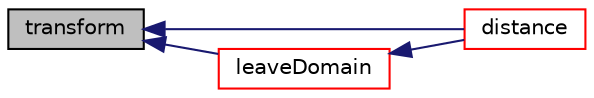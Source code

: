 digraph "transform"
{
  bgcolor="transparent";
  edge [fontname="Helvetica",fontsize="10",labelfontname="Helvetica",labelfontsize="10"];
  node [fontname="Helvetica",fontsize="10",shape=record];
  rankdir="LR";
  Node1 [label="transform",height=0.2,width=0.4,color="black", fillcolor="grey75", style="filled", fontcolor="black"];
  Node1 -> Node2 [dir="back",color="midnightblue",fontsize="10",style="solid",fontname="Helvetica"];
  Node2 [label="distance",height=0.2,width=0.4,color="red",URL="$a02727.html#a51e502d44685c6838fedbe1e3c809386"];
  Node1 -> Node3 [dir="back",color="midnightblue",fontsize="10",style="solid",fontname="Helvetica"];
  Node3 [label="leaveDomain",height=0.2,width=0.4,color="red",URL="$a02727.html#ad715df4ee5b3ac336b4c7ef6fc1c4970",tooltip="Convert any absolute coordinates into relative to (patch)face. "];
  Node3 -> Node2 [dir="back",color="midnightblue",fontsize="10",style="solid",fontname="Helvetica"];
}
